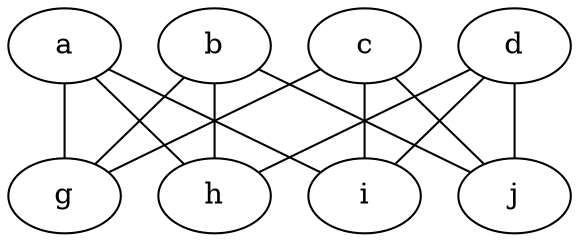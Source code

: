 graph mygraph{
	a -- g;
	a -- h;
	a -- i;
	b -- g;
	b -- h;
	b -- j;
	c -- g;
	c -- i;
	c -- j;
	d -- h;
	d -- i;
	d -- j;
}